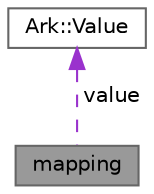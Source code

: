 digraph "mapping"
{
 // INTERACTIVE_SVG=YES
 // LATEX_PDF_SIZE
  bgcolor="transparent";
  edge [fontname=Helvetica,fontsize=10,labelfontname=Helvetica,labelfontsize=10];
  node [fontname=Helvetica,fontsize=10,shape=box,height=0.2,width=0.4];
  Node1 [label="mapping",height=0.2,width=0.4,color="gray40", fillcolor="grey60", style="filled", fontcolor="black",tooltip=" "];
  Node2 -> Node1 [dir="back",color="darkorchid3",style="dashed",label=" value" ];
  Node2 [label="Ark::Value",height=0.2,width=0.4,color="gray40", fillcolor="white", style="filled",URL="$d3/d90/classArk_1_1Value.html",tooltip=" "];
}
